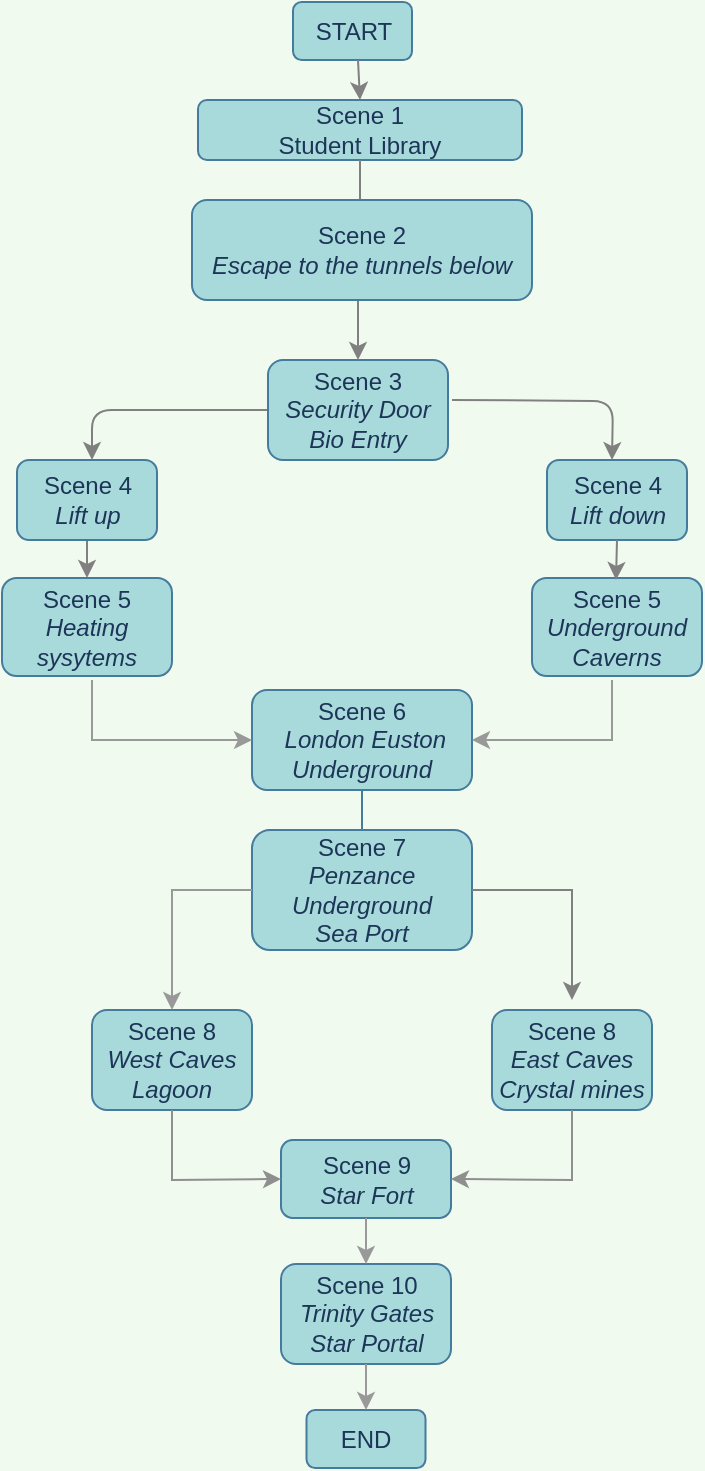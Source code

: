 <mxfile version="15.5.9" type="github">
  <diagram id="cXGQUIpQxS_fL44lwIFH" name="Page-1">
    <mxGraphModel dx="1038" dy="608" grid="1" gridSize="10" guides="1" tooltips="1" connect="1" arrows="1" fold="1" page="1" pageScale="1" pageWidth="850" pageHeight="1100" background="#F1FAEE" math="0" shadow="0">
      <root>
        <mxCell id="0" />
        <mxCell id="1" parent="0" />
        <mxCell id="5xCC1GNIO-IaGWrvfCco-57" style="edgeStyle=orthogonalEdgeStyle;curved=0;rounded=1;sketch=0;orthogonalLoop=1;jettySize=auto;html=1;fontColor=#1D3557;strokeColor=#808080;fillColor=#A8DADC;" parent="1" edge="1">
          <mxGeometry relative="1" as="geometry">
            <mxPoint x="540" y="260" as="targetPoint" />
            <mxPoint x="460" y="230" as="sourcePoint" />
          </mxGeometry>
        </mxCell>
        <mxCell id="5xCC1GNIO-IaGWrvfCco-59" style="edgeStyle=orthogonalEdgeStyle;curved=0;rounded=1;sketch=0;orthogonalLoop=1;jettySize=auto;html=1;fontColor=#1D3557;strokeColor=#808080;fillColor=#A8DADC;" parent="1" source="nOvAloDPaUvF_4_PYu3U-1" edge="1">
          <mxGeometry relative="1" as="geometry">
            <mxPoint x="280" y="260" as="targetPoint" />
            <Array as="points">
              <mxPoint x="280" y="235" />
            </Array>
          </mxGeometry>
        </mxCell>
        <mxCell id="nOvAloDPaUvF_4_PYu3U-1" value="Scene 3 &lt;br&gt;&lt;i&gt;Security Door&lt;br&gt;Bio Entry&lt;/i&gt;" style="whiteSpace=wrap;html=1;fillColor=#A8DADC;strokeColor=#457B9D;fontColor=#1D3557;rounded=1;" parent="1" vertex="1">
          <mxGeometry x="368" y="210" width="90" height="50" as="geometry" />
        </mxCell>
        <mxCell id="nOvAloDPaUvF_4_PYu3U-3" value="Scene 5 &lt;i&gt;Underground&lt;br&gt;Caverns&lt;/i&gt;" style="whiteSpace=wrap;html=1;fillColor=#A8DADC;strokeColor=#457B9D;fontColor=#1D3557;rounded=1;" parent="1" vertex="1">
          <mxGeometry x="500" y="319" width="85" height="49" as="geometry" />
        </mxCell>
        <mxCell id="5xCC1GNIO-IaGWrvfCco-33" value="Scene 1&lt;br&gt;Student Library" style="whiteSpace=wrap;html=1;fillColor=#A8DADC;strokeColor=#457B9D;fontColor=#1D3557;rounded=1;" parent="1" vertex="1">
          <mxGeometry x="333" y="80" width="162" height="30" as="geometry" />
        </mxCell>
        <mxCell id="5xCC1GNIO-IaGWrvfCco-69" value="" style="edgeStyle=orthogonalEdgeStyle;curved=0;rounded=1;sketch=0;orthogonalLoop=1;jettySize=auto;html=1;fontColor=#1D3557;strokeColor=#808080;fillColor=#A8DADC;exitX=0.5;exitY=1;exitDx=0;exitDy=0;" parent="1" source="5xCC1GNIO-IaGWrvfCco-33" target="nOvAloDPaUvF_4_PYu3U-1" edge="1">
          <mxGeometry relative="1" as="geometry" />
        </mxCell>
        <mxCell id="5xCC1GNIO-IaGWrvfCco-42" value="Scene 2&lt;br&gt;&lt;i&gt;Escape to the tunnels below&lt;/i&gt;" style="whiteSpace=wrap;html=1;fillColor=#A8DADC;strokeColor=#457B9D;fontColor=#1D3557;rounded=1;" parent="1" vertex="1">
          <mxGeometry x="330" y="130" width="170" height="50" as="geometry" />
        </mxCell>
        <mxCell id="5xCC1GNIO-IaGWrvfCco-63" value="" style="edgeStyle=orthogonalEdgeStyle;curved=0;rounded=1;sketch=0;orthogonalLoop=1;jettySize=auto;html=1;fontColor=#1D3557;strokeColor=#808080;fillColor=#A8DADC;entryX=0.5;entryY=0;entryDx=0;entryDy=0;" parent="1" source="5xCC1GNIO-IaGWrvfCco-49" target="5xCC1GNIO-IaGWrvfCco-79" edge="1">
          <mxGeometry relative="1" as="geometry">
            <mxPoint x="278" y="340" as="targetPoint" />
          </mxGeometry>
        </mxCell>
        <mxCell id="5xCC1GNIO-IaGWrvfCco-49" value="Scene 4&lt;br&gt;&lt;i&gt;Lift up&lt;/i&gt;" style="whiteSpace=wrap;html=1;fillColor=#A8DADC;strokeColor=#457B9D;fontColor=#1D3557;rounded=1;" parent="1" vertex="1">
          <mxGeometry x="242.5" y="260" width="70" height="40" as="geometry" />
        </mxCell>
        <mxCell id="5xCC1GNIO-IaGWrvfCco-47" value="Scene 4&lt;br&gt;&lt;i&gt;Lift down&lt;/i&gt;" style="whiteSpace=wrap;html=1;fillColor=#A8DADC;strokeColor=#457B9D;fontColor=#1D3557;rounded=1;" parent="1" vertex="1">
          <mxGeometry x="507.5" y="260" width="70" height="40" as="geometry" />
        </mxCell>
        <mxCell id="5xCC1GNIO-IaGWrvfCco-84" style="edgeStyle=orthogonalEdgeStyle;curved=0;rounded=1;sketch=0;orthogonalLoop=1;jettySize=auto;html=1;fontColor=#1D3557;strokeColor=#457B9D;fillColor=#A8DADC;" parent="1" source="5xCC1GNIO-IaGWrvfCco-67" edge="1">
          <mxGeometry relative="1" as="geometry">
            <mxPoint x="415.5" y="480" as="targetPoint" />
          </mxGeometry>
        </mxCell>
        <mxCell id="5xCC1GNIO-IaGWrvfCco-78" value="" style="edgeStyle=orthogonalEdgeStyle;curved=0;rounded=1;sketch=0;orthogonalLoop=1;jettySize=auto;html=1;fontColor=#1D3557;strokeColor=#808080;fillColor=#A8DADC;exitX=0.5;exitY=1;exitDx=0;exitDy=0;" parent="1" source="5xCC1GNIO-IaGWrvfCco-47" edge="1">
          <mxGeometry relative="1" as="geometry">
            <mxPoint x="542" y="310" as="sourcePoint" />
            <mxPoint x="542" y="320" as="targetPoint" />
          </mxGeometry>
        </mxCell>
        <mxCell id="5xCC1GNIO-IaGWrvfCco-67" value="&amp;nbsp; &amp;nbsp; &amp;nbsp; &amp;nbsp;Scene 6&amp;nbsp; &amp;nbsp; &amp;nbsp; &amp;nbsp; &amp;nbsp;&lt;i&gt;London&amp;nbsp;Euston Underground&lt;/i&gt;" style="whiteSpace=wrap;html=1;fillColor=#A8DADC;strokeColor=#457B9D;fontColor=#1D3557;rounded=1;" parent="1" vertex="1">
          <mxGeometry x="360" y="375" width="110" height="50" as="geometry" />
        </mxCell>
        <mxCell id="5xCC1GNIO-IaGWrvfCco-79" value="Scene 5 &lt;i&gt;Heating sysytems&lt;/i&gt;" style="whiteSpace=wrap;html=1;fillColor=#A8DADC;strokeColor=#457B9D;fontColor=#1D3557;rounded=1;" parent="1" vertex="1">
          <mxGeometry x="235" y="319" width="85" height="49" as="geometry" />
        </mxCell>
        <mxCell id="5xCC1GNIO-IaGWrvfCco-86" value="Scene 8&lt;br&gt;&lt;i&gt;East Caves&lt;br&gt;Crystal mines&lt;/i&gt;" style="whiteSpace=wrap;html=1;fillColor=#A8DADC;strokeColor=#457B9D;fontColor=#1D3557;rounded=1;" parent="1" vertex="1">
          <mxGeometry x="480" y="535" width="80" height="50" as="geometry" />
        </mxCell>
        <mxCell id="5xCC1GNIO-IaGWrvfCco-87" value="Scene 8&lt;br&gt;&lt;i&gt;West Caves&lt;br&gt;Lagoon&lt;/i&gt;" style="whiteSpace=wrap;html=1;fillColor=#A8DADC;strokeColor=#457B9D;fontColor=#1D3557;rounded=1;" parent="1" vertex="1">
          <mxGeometry x="280" y="535" width="80" height="50" as="geometry" />
        </mxCell>
        <mxCell id="5xCC1GNIO-IaGWrvfCco-85" value="Scene 7&lt;br&gt;&lt;i&gt;Penzance Underground&lt;br&gt;Sea Port&lt;/i&gt;" style="whiteSpace=wrap;html=1;fillColor=#A8DADC;strokeColor=#457B9D;fontColor=#1D3557;rounded=1;" parent="1" vertex="1">
          <mxGeometry x="360" y="445" width="110" height="60" as="geometry" />
        </mxCell>
        <mxCell id="5xCC1GNIO-IaGWrvfCco-95" value="Scene 9&lt;br&gt;&lt;i&gt;Star Fort&lt;/i&gt;" style="whiteSpace=wrap;html=1;fillColor=#A8DADC;strokeColor=#457B9D;fontColor=#1D3557;rounded=1;" parent="1" vertex="1">
          <mxGeometry x="374.5" y="600" width="85" height="39" as="geometry" />
        </mxCell>
        <mxCell id="5xCC1GNIO-IaGWrvfCco-102" value="START" style="whiteSpace=wrap;html=1;fillColor=#A8DADC;strokeColor=#457B9D;fontColor=#1D3557;rounded=1;" parent="1" vertex="1">
          <mxGeometry x="380.5" y="31" width="59.5" height="29" as="geometry" />
        </mxCell>
        <mxCell id="5xCC1GNIO-IaGWrvfCco-103" value="" style="endArrow=classic;html=1;rounded=1;sketch=0;fontColor=#1D3557;strokeColor=#808080;fillColor=#A8DADC;curved=0;entryX=0.5;entryY=0;entryDx=0;entryDy=0;" parent="1" target="5xCC1GNIO-IaGWrvfCco-33" edge="1">
          <mxGeometry width="50" height="50" relative="1" as="geometry">
            <mxPoint x="413" y="60" as="sourcePoint" />
            <mxPoint x="510" y="40" as="targetPoint" />
          </mxGeometry>
        </mxCell>
        <mxCell id="5xCC1GNIO-IaGWrvfCco-101" value="Scene 10&lt;br&gt;&lt;i&gt;Trinity Gates&lt;br&gt;Star Portal&lt;/i&gt;" style="whiteSpace=wrap;html=1;fillColor=#A8DADC;strokeColor=#457B9D;fontColor=#1D3557;rounded=1;" parent="1" vertex="1">
          <mxGeometry x="374.5" y="662" width="85" height="50" as="geometry" />
        </mxCell>
        <mxCell id="0-ht7yui7lBvPjN0zQyr-3" value="END" style="whiteSpace=wrap;html=1;fillColor=#A8DADC;strokeColor=#457B9D;fontColor=#1D3557;rounded=1;" parent="1" vertex="1">
          <mxGeometry x="387.25" y="735" width="59.5" height="29" as="geometry" />
        </mxCell>
        <mxCell id="0-ht7yui7lBvPjN0zQyr-6" value="" style="endArrow=classic;html=1;rounded=0;exitX=0.5;exitY=1;exitDx=0;exitDy=0;entryX=1;entryY=0.5;entryDx=0;entryDy=0;strokeColor=#8F8F8F;" parent="1" source="5xCC1GNIO-IaGWrvfCco-86" target="5xCC1GNIO-IaGWrvfCco-95" edge="1">
          <mxGeometry width="50" height="50" relative="1" as="geometry">
            <mxPoint x="410" y="740" as="sourcePoint" />
            <mxPoint x="460" y="690" as="targetPoint" />
            <Array as="points">
              <mxPoint x="520" y="620" />
            </Array>
          </mxGeometry>
        </mxCell>
        <mxCell id="0-ht7yui7lBvPjN0zQyr-7" value="" style="endArrow=classic;html=1;rounded=0;exitX=0.5;exitY=1;exitDx=0;exitDy=0;entryX=0;entryY=0.5;entryDx=0;entryDy=0;strokeColor=#8F8F8F;" parent="1" source="5xCC1GNIO-IaGWrvfCco-87" target="5xCC1GNIO-IaGWrvfCco-95" edge="1">
          <mxGeometry width="50" height="50" relative="1" as="geometry">
            <mxPoint x="270" y="671" as="sourcePoint" />
            <mxPoint x="320" y="621" as="targetPoint" />
            <Array as="points">
              <mxPoint x="320" y="620" />
            </Array>
          </mxGeometry>
        </mxCell>
        <mxCell id="0-ht7yui7lBvPjN0zQyr-8" value="" style="endArrow=classic;html=1;rounded=0;strokeColor=#999999;entryX=0;entryY=0.5;entryDx=0;entryDy=0;" parent="1" target="5xCC1GNIO-IaGWrvfCco-67" edge="1">
          <mxGeometry width="50" height="50" relative="1" as="geometry">
            <mxPoint x="280" y="370" as="sourcePoint" />
            <mxPoint x="210" y="440" as="targetPoint" />
            <Array as="points">
              <mxPoint x="280" y="400" />
            </Array>
          </mxGeometry>
        </mxCell>
        <mxCell id="0-ht7yui7lBvPjN0zQyr-9" value="" style="endArrow=classic;html=1;rounded=0;strokeColor=#999999;entryX=1;entryY=0.5;entryDx=0;entryDy=0;" parent="1" target="5xCC1GNIO-IaGWrvfCco-67" edge="1">
          <mxGeometry width="50" height="50" relative="1" as="geometry">
            <mxPoint x="540" y="370" as="sourcePoint" />
            <mxPoint x="460" y="370" as="targetPoint" />
            <Array as="points">
              <mxPoint x="540" y="400" />
            </Array>
          </mxGeometry>
        </mxCell>
        <mxCell id="0-ht7yui7lBvPjN0zQyr-18" value="" style="endArrow=classic;html=1;rounded=0;strokeColor=#999999;entryX=0.5;entryY=0;entryDx=0;entryDy=0;exitX=0.5;exitY=1;exitDx=0;exitDy=0;" parent="1" source="5xCC1GNIO-IaGWrvfCco-101" target="0-ht7yui7lBvPjN0zQyr-3" edge="1">
          <mxGeometry width="50" height="50" relative="1" as="geometry">
            <mxPoint x="340" y="600" as="sourcePoint" />
            <mxPoint x="390" y="550" as="targetPoint" />
          </mxGeometry>
        </mxCell>
        <mxCell id="0-ht7yui7lBvPjN0zQyr-19" value="" style="endArrow=classic;html=1;rounded=0;strokeColor=#999999;entryX=0.5;entryY=0;entryDx=0;entryDy=0;exitX=0.5;exitY=1;exitDx=0;exitDy=0;" parent="1" edge="1">
          <mxGeometry width="50" height="50" relative="1" as="geometry">
            <mxPoint x="417" y="639" as="sourcePoint" />
            <mxPoint x="417" y="662" as="targetPoint" />
          </mxGeometry>
        </mxCell>
        <mxCell id="P4V8NvUVzVmQZwW4-29D-3" value="" style="endArrow=classic;html=1;rounded=0;entryX=0.5;entryY=0;entryDx=0;entryDy=0;exitX=0;exitY=0.5;exitDx=0;exitDy=0;strokeColor=#999999;" edge="1" parent="1" source="5xCC1GNIO-IaGWrvfCco-85" target="5xCC1GNIO-IaGWrvfCco-87">
          <mxGeometry width="50" height="50" relative="1" as="geometry">
            <mxPoint x="400" y="500" as="sourcePoint" />
            <mxPoint x="450" y="450" as="targetPoint" />
            <Array as="points">
              <mxPoint x="320" y="475" />
            </Array>
          </mxGeometry>
        </mxCell>
        <mxCell id="P4V8NvUVzVmQZwW4-29D-4" value="" style="endArrow=classic;html=1;rounded=0;exitX=1;exitY=0.5;exitDx=0;exitDy=0;strokeColor=#808080;" edge="1" parent="1" source="5xCC1GNIO-IaGWrvfCco-85">
          <mxGeometry width="50" height="50" relative="1" as="geometry">
            <mxPoint x="400" y="500" as="sourcePoint" />
            <mxPoint x="520" y="530" as="targetPoint" />
            <Array as="points">
              <mxPoint x="520" y="475" />
            </Array>
          </mxGeometry>
        </mxCell>
      </root>
    </mxGraphModel>
  </diagram>
</mxfile>
